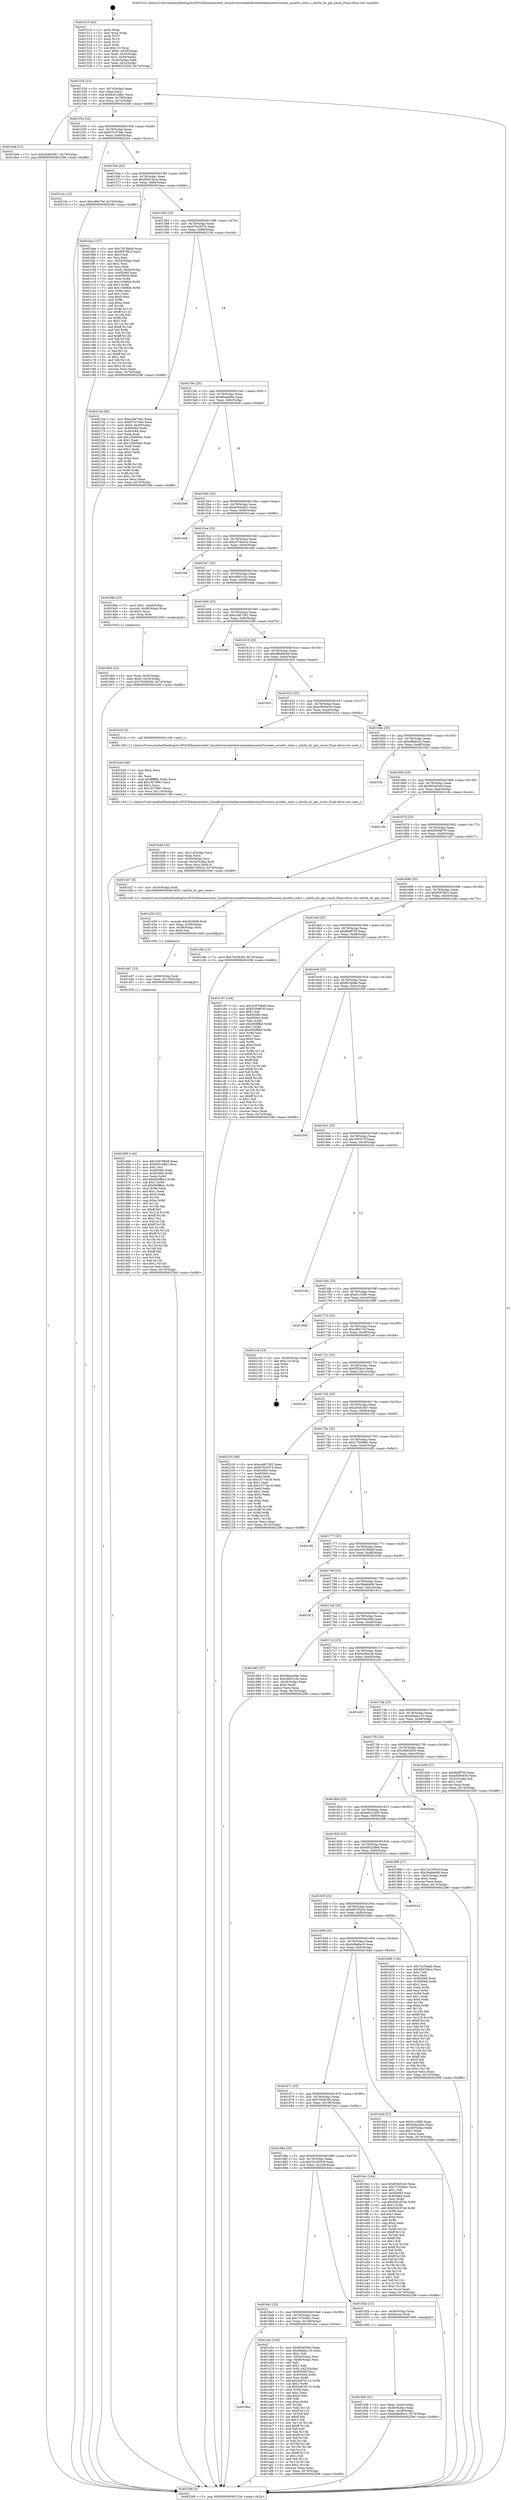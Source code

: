digraph "0x401510" {
  label = "0x401510 (/mnt/c/Users/mathe/Desktop/tcc/POCII/binaries/extr_linuxdriversnetethernetmellanoxmlx5coreen_acceltls_stats.c_mlx5e_tls_get_count_Final-ollvm.out::main(0))"
  labelloc = "t"
  node[shape=record]

  Entry [label="",width=0.3,height=0.3,shape=circle,fillcolor=black,style=filled]
  "0x40153d" [label="{
     0x40153d [23]\l
     | [instrs]\l
     &nbsp;&nbsp;0x40153d \<+3\>: mov -0x74(%rbp),%eax\l
     &nbsp;&nbsp;0x401540 \<+2\>: mov %eax,%ecx\l
     &nbsp;&nbsp;0x401542 \<+6\>: sub $0x8201e8b1,%ecx\l
     &nbsp;&nbsp;0x401548 \<+3\>: mov %eax,-0x78(%rbp)\l
     &nbsp;&nbsp;0x40154b \<+3\>: mov %ecx,-0x7c(%rbp)\l
     &nbsp;&nbsp;0x40154e \<+6\>: je 0000000000401de6 \<main+0x8d6\>\l
  }"]
  "0x401de6" [label="{
     0x401de6 [12]\l
     | [instrs]\l
     &nbsp;&nbsp;0x401de6 \<+7\>: movl $0x204626b7,-0x74(%rbp)\l
     &nbsp;&nbsp;0x401ded \<+5\>: jmp 0000000000402296 \<main+0xd86\>\l
  }"]
  "0x401554" [label="{
     0x401554 [22]\l
     | [instrs]\l
     &nbsp;&nbsp;0x401554 \<+5\>: jmp 0000000000401559 \<main+0x49\>\l
     &nbsp;&nbsp;0x401559 \<+3\>: mov -0x78(%rbp),%eax\l
     &nbsp;&nbsp;0x40155c \<+5\>: sub $0x87e370de,%eax\l
     &nbsp;&nbsp;0x401561 \<+3\>: mov %eax,-0x80(%rbp)\l
     &nbsp;&nbsp;0x401564 \<+6\>: je 00000000004021bc \<main+0xcac\>\l
  }"]
  Exit [label="",width=0.3,height=0.3,shape=circle,fillcolor=black,style=filled,peripheries=2]
  "0x4021bc" [label="{
     0x4021bc [12]\l
     | [instrs]\l
     &nbsp;&nbsp;0x4021bc \<+7\>: movl $0xc99e75d,-0x74(%rbp)\l
     &nbsp;&nbsp;0x4021c3 \<+5\>: jmp 0000000000402296 \<main+0xd86\>\l
  }"]
  "0x40156a" [label="{
     0x40156a [25]\l
     | [instrs]\l
     &nbsp;&nbsp;0x40156a \<+5\>: jmp 000000000040156f \<main+0x5f\>\l
     &nbsp;&nbsp;0x40156f \<+3\>: mov -0x78(%rbp),%eax\l
     &nbsp;&nbsp;0x401572 \<+5\>: sub $0x92633bca,%eax\l
     &nbsp;&nbsp;0x401577 \<+6\>: mov %eax,-0x84(%rbp)\l
     &nbsp;&nbsp;0x40157d \<+6\>: je 0000000000401bee \<main+0x6de\>\l
  }"]
  "0x401d56" [label="{
     0x401d56 [144]\l
     | [instrs]\l
     &nbsp;&nbsp;0x401d56 \<+5\>: mov $0x32979848,%eax\l
     &nbsp;&nbsp;0x401d5b \<+5\>: mov $0x8201e8b1,%esi\l
     &nbsp;&nbsp;0x401d60 \<+2\>: mov $0x1,%cl\l
     &nbsp;&nbsp;0x401d62 \<+7\>: mov 0x405060,%edx\l
     &nbsp;&nbsp;0x401d69 \<+8\>: mov 0x405064,%r8d\l
     &nbsp;&nbsp;0x401d71 \<+3\>: mov %edx,%r9d\l
     &nbsp;&nbsp;0x401d74 \<+7\>: add $0x845ffbcc,%r9d\l
     &nbsp;&nbsp;0x401d7b \<+4\>: sub $0x1,%r9d\l
     &nbsp;&nbsp;0x401d7f \<+7\>: sub $0x845ffbcc,%r9d\l
     &nbsp;&nbsp;0x401d86 \<+4\>: imul %r9d,%edx\l
     &nbsp;&nbsp;0x401d8a \<+3\>: and $0x1,%edx\l
     &nbsp;&nbsp;0x401d8d \<+3\>: cmp $0x0,%edx\l
     &nbsp;&nbsp;0x401d90 \<+4\>: sete %r10b\l
     &nbsp;&nbsp;0x401d94 \<+4\>: cmp $0xa,%r8d\l
     &nbsp;&nbsp;0x401d98 \<+4\>: setl %r11b\l
     &nbsp;&nbsp;0x401d9c \<+3\>: mov %r10b,%bl\l
     &nbsp;&nbsp;0x401d9f \<+3\>: xor $0xff,%bl\l
     &nbsp;&nbsp;0x401da2 \<+3\>: mov %r11b,%r14b\l
     &nbsp;&nbsp;0x401da5 \<+4\>: xor $0xff,%r14b\l
     &nbsp;&nbsp;0x401da9 \<+3\>: xor $0x1,%cl\l
     &nbsp;&nbsp;0x401dac \<+3\>: mov %bl,%r15b\l
     &nbsp;&nbsp;0x401daf \<+4\>: and $0xff,%r15b\l
     &nbsp;&nbsp;0x401db3 \<+3\>: and %cl,%r10b\l
     &nbsp;&nbsp;0x401db6 \<+3\>: mov %r14b,%r12b\l
     &nbsp;&nbsp;0x401db9 \<+4\>: and $0xff,%r12b\l
     &nbsp;&nbsp;0x401dbd \<+3\>: and %cl,%r11b\l
     &nbsp;&nbsp;0x401dc0 \<+3\>: or %r10b,%r15b\l
     &nbsp;&nbsp;0x401dc3 \<+3\>: or %r11b,%r12b\l
     &nbsp;&nbsp;0x401dc6 \<+3\>: xor %r12b,%r15b\l
     &nbsp;&nbsp;0x401dc9 \<+3\>: or %r14b,%bl\l
     &nbsp;&nbsp;0x401dcc \<+3\>: xor $0xff,%bl\l
     &nbsp;&nbsp;0x401dcf \<+3\>: or $0x1,%cl\l
     &nbsp;&nbsp;0x401dd2 \<+2\>: and %cl,%bl\l
     &nbsp;&nbsp;0x401dd4 \<+3\>: or %bl,%r15b\l
     &nbsp;&nbsp;0x401dd7 \<+4\>: test $0x1,%r15b\l
     &nbsp;&nbsp;0x401ddb \<+3\>: cmovne %esi,%eax\l
     &nbsp;&nbsp;0x401dde \<+3\>: mov %eax,-0x74(%rbp)\l
     &nbsp;&nbsp;0x401de1 \<+5\>: jmp 0000000000402296 \<main+0xd86\>\l
  }"]
  "0x401bee" [label="{
     0x401bee [157]\l
     | [instrs]\l
     &nbsp;&nbsp;0x401bee \<+5\>: mov $0x7d15fadd,%eax\l
     &nbsp;&nbsp;0x401bf3 \<+5\>: mov $0xf597f0c2,%ecx\l
     &nbsp;&nbsp;0x401bf8 \<+2\>: mov $0x1,%dl\l
     &nbsp;&nbsp;0x401bfa \<+2\>: xor %esi,%esi\l
     &nbsp;&nbsp;0x401bfc \<+3\>: mov -0x54(%rbp),%edi\l
     &nbsp;&nbsp;0x401bff \<+3\>: sub $0x1,%esi\l
     &nbsp;&nbsp;0x401c02 \<+2\>: sub %esi,%edi\l
     &nbsp;&nbsp;0x401c04 \<+3\>: mov %edi,-0x54(%rbp)\l
     &nbsp;&nbsp;0x401c07 \<+7\>: mov 0x405060,%esi\l
     &nbsp;&nbsp;0x401c0e \<+7\>: mov 0x405064,%edi\l
     &nbsp;&nbsp;0x401c15 \<+3\>: mov %esi,%r8d\l
     &nbsp;&nbsp;0x401c18 \<+7\>: sub $0x1c048d4,%r8d\l
     &nbsp;&nbsp;0x401c1f \<+4\>: sub $0x1,%r8d\l
     &nbsp;&nbsp;0x401c23 \<+7\>: add $0x1c048d4,%r8d\l
     &nbsp;&nbsp;0x401c2a \<+4\>: imul %r8d,%esi\l
     &nbsp;&nbsp;0x401c2e \<+3\>: and $0x1,%esi\l
     &nbsp;&nbsp;0x401c31 \<+3\>: cmp $0x0,%esi\l
     &nbsp;&nbsp;0x401c34 \<+4\>: sete %r9b\l
     &nbsp;&nbsp;0x401c38 \<+3\>: cmp $0xa,%edi\l
     &nbsp;&nbsp;0x401c3b \<+4\>: setl %r10b\l
     &nbsp;&nbsp;0x401c3f \<+3\>: mov %r9b,%r11b\l
     &nbsp;&nbsp;0x401c42 \<+4\>: xor $0xff,%r11b\l
     &nbsp;&nbsp;0x401c46 \<+3\>: mov %r10b,%bl\l
     &nbsp;&nbsp;0x401c49 \<+3\>: xor $0xff,%bl\l
     &nbsp;&nbsp;0x401c4c \<+3\>: xor $0x1,%dl\l
     &nbsp;&nbsp;0x401c4f \<+3\>: mov %r11b,%r14b\l
     &nbsp;&nbsp;0x401c52 \<+4\>: and $0xff,%r14b\l
     &nbsp;&nbsp;0x401c56 \<+3\>: and %dl,%r9b\l
     &nbsp;&nbsp;0x401c59 \<+3\>: mov %bl,%r15b\l
     &nbsp;&nbsp;0x401c5c \<+4\>: and $0xff,%r15b\l
     &nbsp;&nbsp;0x401c60 \<+3\>: and %dl,%r10b\l
     &nbsp;&nbsp;0x401c63 \<+3\>: or %r9b,%r14b\l
     &nbsp;&nbsp;0x401c66 \<+3\>: or %r10b,%r15b\l
     &nbsp;&nbsp;0x401c69 \<+3\>: xor %r15b,%r14b\l
     &nbsp;&nbsp;0x401c6c \<+3\>: or %bl,%r11b\l
     &nbsp;&nbsp;0x401c6f \<+4\>: xor $0xff,%r11b\l
     &nbsp;&nbsp;0x401c73 \<+3\>: or $0x1,%dl\l
     &nbsp;&nbsp;0x401c76 \<+3\>: and %dl,%r11b\l
     &nbsp;&nbsp;0x401c79 \<+3\>: or %r11b,%r14b\l
     &nbsp;&nbsp;0x401c7c \<+4\>: test $0x1,%r14b\l
     &nbsp;&nbsp;0x401c80 \<+3\>: cmovne %ecx,%eax\l
     &nbsp;&nbsp;0x401c83 \<+3\>: mov %eax,-0x74(%rbp)\l
     &nbsp;&nbsp;0x401c86 \<+5\>: jmp 0000000000402296 \<main+0xd86\>\l
  }"]
  "0x401583" [label="{
     0x401583 [25]\l
     | [instrs]\l
     &nbsp;&nbsp;0x401583 \<+5\>: jmp 0000000000401588 \<main+0x78\>\l
     &nbsp;&nbsp;0x401588 \<+3\>: mov -0x78(%rbp),%eax\l
     &nbsp;&nbsp;0x40158b \<+5\>: sub $0x976c5074,%eax\l
     &nbsp;&nbsp;0x401590 \<+6\>: mov %eax,-0x88(%rbp)\l
     &nbsp;&nbsp;0x401596 \<+6\>: je 000000000040215d \<main+0xc4d\>\l
  }"]
  "0x401d47" [label="{
     0x401d47 [15]\l
     | [instrs]\l
     &nbsp;&nbsp;0x401d47 \<+4\>: mov -0x50(%rbp),%rdi\l
     &nbsp;&nbsp;0x401d4b \<+6\>: mov %eax,-0x118(%rbp)\l
     &nbsp;&nbsp;0x401d51 \<+5\>: call 0000000000401030 \<free@plt\>\l
     | [calls]\l
     &nbsp;&nbsp;0x401030 \{1\} (unknown)\l
  }"]
  "0x40215d" [label="{
     0x40215d [95]\l
     | [instrs]\l
     &nbsp;&nbsp;0x40215d \<+5\>: mov $0xccd67362,%eax\l
     &nbsp;&nbsp;0x402162 \<+5\>: mov $0x87e370de,%ecx\l
     &nbsp;&nbsp;0x402167 \<+7\>: movl $0x0,-0x30(%rbp)\l
     &nbsp;&nbsp;0x40216e \<+7\>: mov 0x405060,%edx\l
     &nbsp;&nbsp;0x402175 \<+7\>: mov 0x405064,%esi\l
     &nbsp;&nbsp;0x40217c \<+2\>: mov %edx,%edi\l
     &nbsp;&nbsp;0x40217e \<+6\>: add $0x12b6004c,%edi\l
     &nbsp;&nbsp;0x402184 \<+3\>: sub $0x1,%edi\l
     &nbsp;&nbsp;0x402187 \<+6\>: sub $0x12b6004c,%edi\l
     &nbsp;&nbsp;0x40218d \<+3\>: imul %edi,%edx\l
     &nbsp;&nbsp;0x402190 \<+3\>: and $0x1,%edx\l
     &nbsp;&nbsp;0x402193 \<+3\>: cmp $0x0,%edx\l
     &nbsp;&nbsp;0x402196 \<+4\>: sete %r8b\l
     &nbsp;&nbsp;0x40219a \<+3\>: cmp $0xa,%esi\l
     &nbsp;&nbsp;0x40219d \<+4\>: setl %r9b\l
     &nbsp;&nbsp;0x4021a1 \<+3\>: mov %r8b,%r10b\l
     &nbsp;&nbsp;0x4021a4 \<+3\>: and %r9b,%r10b\l
     &nbsp;&nbsp;0x4021a7 \<+3\>: xor %r9b,%r8b\l
     &nbsp;&nbsp;0x4021aa \<+3\>: or %r8b,%r10b\l
     &nbsp;&nbsp;0x4021ad \<+4\>: test $0x1,%r10b\l
     &nbsp;&nbsp;0x4021b1 \<+3\>: cmovne %ecx,%eax\l
     &nbsp;&nbsp;0x4021b4 \<+3\>: mov %eax,-0x74(%rbp)\l
     &nbsp;&nbsp;0x4021b7 \<+5\>: jmp 0000000000402296 \<main+0xd86\>\l
  }"]
  "0x40159c" [label="{
     0x40159c [25]\l
     | [instrs]\l
     &nbsp;&nbsp;0x40159c \<+5\>: jmp 00000000004015a1 \<main+0x91\>\l
     &nbsp;&nbsp;0x4015a1 \<+3\>: mov -0x78(%rbp),%eax\l
     &nbsp;&nbsp;0x4015a4 \<+5\>: sub $0x9beee08e,%eax\l
     &nbsp;&nbsp;0x4015a9 \<+6\>: mov %eax,-0x8c(%rbp)\l
     &nbsp;&nbsp;0x4015af \<+6\>: je 00000000004020e8 \<main+0xbd8\>\l
  }"]
  "0x401d30" [label="{
     0x401d30 [23]\l
     | [instrs]\l
     &nbsp;&nbsp;0x401d30 \<+10\>: movabs $0x4030d6,%rdi\l
     &nbsp;&nbsp;0x401d3a \<+3\>: mov %eax,-0x58(%rbp)\l
     &nbsp;&nbsp;0x401d3d \<+3\>: mov -0x58(%rbp),%esi\l
     &nbsp;&nbsp;0x401d40 \<+2\>: mov $0x0,%al\l
     &nbsp;&nbsp;0x401d42 \<+5\>: call 0000000000401040 \<printf@plt\>\l
     | [calls]\l
     &nbsp;&nbsp;0x401040 \{1\} (unknown)\l
  }"]
  "0x4020e8" [label="{
     0x4020e8\l
  }", style=dashed]
  "0x4015b5" [label="{
     0x4015b5 [25]\l
     | [instrs]\l
     &nbsp;&nbsp;0x4015b5 \<+5\>: jmp 00000000004015ba \<main+0xaa\>\l
     &nbsp;&nbsp;0x4015ba \<+3\>: mov -0x78(%rbp),%eax\l
     &nbsp;&nbsp;0x4015bd \<+5\>: sub $0x9c93a901,%eax\l
     &nbsp;&nbsp;0x4015c2 \<+6\>: mov %eax,-0x90(%rbp)\l
     &nbsp;&nbsp;0x4015c8 \<+6\>: je 0000000000401ea6 \<main+0x996\>\l
  }"]
  "0x401b48" [label="{
     0x401b48 [32]\l
     | [instrs]\l
     &nbsp;&nbsp;0x401b48 \<+6\>: mov -0x114(%rbp),%ecx\l
     &nbsp;&nbsp;0x401b4e \<+3\>: imul %eax,%ecx\l
     &nbsp;&nbsp;0x401b51 \<+4\>: mov -0x50(%rbp),%rsi\l
     &nbsp;&nbsp;0x401b55 \<+4\>: movslq -0x54(%rbp),%rdi\l
     &nbsp;&nbsp;0x401b59 \<+3\>: mov %ecx,(%rsi,%rdi,4)\l
     &nbsp;&nbsp;0x401b5c \<+7\>: movl $0x6b75561b,-0x74(%rbp)\l
     &nbsp;&nbsp;0x401b63 \<+5\>: jmp 0000000000402296 \<main+0xd86\>\l
  }"]
  "0x401ea6" [label="{
     0x401ea6\l
  }", style=dashed]
  "0x4015ce" [label="{
     0x4015ce [25]\l
     | [instrs]\l
     &nbsp;&nbsp;0x4015ce \<+5\>: jmp 00000000004015d3 \<main+0xc3\>\l
     &nbsp;&nbsp;0x4015d3 \<+3\>: mov -0x78(%rbp),%eax\l
     &nbsp;&nbsp;0x4015d6 \<+5\>: sub $0xc57e0e1b,%eax\l
     &nbsp;&nbsp;0x4015db \<+6\>: mov %eax,-0x94(%rbp)\l
     &nbsp;&nbsp;0x4015e1 \<+6\>: je 0000000000401fa6 \<main+0xa96\>\l
  }"]
  "0x401b20" [label="{
     0x401b20 [40]\l
     | [instrs]\l
     &nbsp;&nbsp;0x401b20 \<+5\>: mov $0x2,%ecx\l
     &nbsp;&nbsp;0x401b25 \<+1\>: cltd\l
     &nbsp;&nbsp;0x401b26 \<+2\>: idiv %ecx\l
     &nbsp;&nbsp;0x401b28 \<+6\>: imul $0xfffffffe,%edx,%ecx\l
     &nbsp;&nbsp;0x401b2e \<+6\>: add $0x1f276f91,%ecx\l
     &nbsp;&nbsp;0x401b34 \<+3\>: add $0x1,%ecx\l
     &nbsp;&nbsp;0x401b37 \<+6\>: sub $0x1f276f91,%ecx\l
     &nbsp;&nbsp;0x401b3d \<+6\>: mov %ecx,-0x114(%rbp)\l
     &nbsp;&nbsp;0x401b43 \<+5\>: call 0000000000401160 \<next_i\>\l
     | [calls]\l
     &nbsp;&nbsp;0x401160 \{1\} (/mnt/c/Users/mathe/Desktop/tcc/POCII/binaries/extr_linuxdriversnetethernetmellanoxmlx5coreen_acceltls_stats.c_mlx5e_tls_get_count_Final-ollvm.out::next_i)\l
  }"]
  "0x401fa6" [label="{
     0x401fa6\l
  }", style=dashed]
  "0x4015e7" [label="{
     0x4015e7 [25]\l
     | [instrs]\l
     &nbsp;&nbsp;0x4015e7 \<+5\>: jmp 00000000004015ec \<main+0xdc\>\l
     &nbsp;&nbsp;0x4015ec \<+3\>: mov -0x78(%rbp),%eax\l
     &nbsp;&nbsp;0x4015ef \<+5\>: sub $0xc6801c5a,%eax\l
     &nbsp;&nbsp;0x4015f4 \<+6\>: mov %eax,-0x98(%rbp)\l
     &nbsp;&nbsp;0x4015fa \<+6\>: je 000000000040199e \<main+0x48e\>\l
  }"]
  "0x4018bc" [label="{
     0x4018bc\l
  }", style=dashed]
  "0x40199e" [label="{
     0x40199e [23]\l
     | [instrs]\l
     &nbsp;&nbsp;0x40199e \<+7\>: movl $0x1,-0x48(%rbp)\l
     &nbsp;&nbsp;0x4019a5 \<+4\>: movslq -0x48(%rbp),%rax\l
     &nbsp;&nbsp;0x4019a9 \<+4\>: shl $0x2,%rax\l
     &nbsp;&nbsp;0x4019ad \<+3\>: mov %rax,%rdi\l
     &nbsp;&nbsp;0x4019b0 \<+5\>: call 0000000000401050 \<malloc@plt\>\l
     | [calls]\l
     &nbsp;&nbsp;0x401050 \{1\} (unknown)\l
  }"]
  "0x401600" [label="{
     0x401600 [25]\l
     | [instrs]\l
     &nbsp;&nbsp;0x401600 \<+5\>: jmp 0000000000401605 \<main+0xf5\>\l
     &nbsp;&nbsp;0x401605 \<+3\>: mov -0x78(%rbp),%eax\l
     &nbsp;&nbsp;0x401608 \<+5\>: sub $0xccd67362,%eax\l
     &nbsp;&nbsp;0x40160d \<+6\>: mov %eax,-0x9c(%rbp)\l
     &nbsp;&nbsp;0x401613 \<+6\>: je 0000000000402288 \<main+0xd78\>\l
  }"]
  "0x401a5c" [label="{
     0x401a5c [164]\l
     | [instrs]\l
     &nbsp;&nbsp;0x401a5c \<+5\>: mov $0xf03e03e0,%eax\l
     &nbsp;&nbsp;0x401a61 \<+5\>: mov $0x5bbea133,%ecx\l
     &nbsp;&nbsp;0x401a66 \<+2\>: mov $0x1,%dl\l
     &nbsp;&nbsp;0x401a68 \<+3\>: mov -0x54(%rbp),%esi\l
     &nbsp;&nbsp;0x401a6b \<+3\>: cmp -0x48(%rbp),%esi\l
     &nbsp;&nbsp;0x401a6e \<+4\>: setl %dil\l
     &nbsp;&nbsp;0x401a72 \<+4\>: and $0x1,%dil\l
     &nbsp;&nbsp;0x401a76 \<+4\>: mov %dil,-0x22(%rbp)\l
     &nbsp;&nbsp;0x401a7a \<+7\>: mov 0x405060,%esi\l
     &nbsp;&nbsp;0x401a81 \<+8\>: mov 0x405064,%r8d\l
     &nbsp;&nbsp;0x401a89 \<+3\>: mov %esi,%r9d\l
     &nbsp;&nbsp;0x401a8c \<+7\>: add $0x3a878110,%r9d\l
     &nbsp;&nbsp;0x401a93 \<+4\>: sub $0x1,%r9d\l
     &nbsp;&nbsp;0x401a97 \<+7\>: sub $0x3a878110,%r9d\l
     &nbsp;&nbsp;0x401a9e \<+4\>: imul %r9d,%esi\l
     &nbsp;&nbsp;0x401aa2 \<+3\>: and $0x1,%esi\l
     &nbsp;&nbsp;0x401aa5 \<+3\>: cmp $0x0,%esi\l
     &nbsp;&nbsp;0x401aa8 \<+4\>: sete %dil\l
     &nbsp;&nbsp;0x401aac \<+4\>: cmp $0xa,%r8d\l
     &nbsp;&nbsp;0x401ab0 \<+4\>: setl %r10b\l
     &nbsp;&nbsp;0x401ab4 \<+3\>: mov %dil,%r11b\l
     &nbsp;&nbsp;0x401ab7 \<+4\>: xor $0xff,%r11b\l
     &nbsp;&nbsp;0x401abb \<+3\>: mov %r10b,%bl\l
     &nbsp;&nbsp;0x401abe \<+3\>: xor $0xff,%bl\l
     &nbsp;&nbsp;0x401ac1 \<+3\>: xor $0x1,%dl\l
     &nbsp;&nbsp;0x401ac4 \<+3\>: mov %r11b,%r14b\l
     &nbsp;&nbsp;0x401ac7 \<+4\>: and $0xff,%r14b\l
     &nbsp;&nbsp;0x401acb \<+3\>: and %dl,%dil\l
     &nbsp;&nbsp;0x401ace \<+3\>: mov %bl,%r15b\l
     &nbsp;&nbsp;0x401ad1 \<+4\>: and $0xff,%r15b\l
     &nbsp;&nbsp;0x401ad5 \<+3\>: and %dl,%r10b\l
     &nbsp;&nbsp;0x401ad8 \<+3\>: or %dil,%r14b\l
     &nbsp;&nbsp;0x401adb \<+3\>: or %r10b,%r15b\l
     &nbsp;&nbsp;0x401ade \<+3\>: xor %r15b,%r14b\l
     &nbsp;&nbsp;0x401ae1 \<+3\>: or %bl,%r11b\l
     &nbsp;&nbsp;0x401ae4 \<+4\>: xor $0xff,%r11b\l
     &nbsp;&nbsp;0x401ae8 \<+3\>: or $0x1,%dl\l
     &nbsp;&nbsp;0x401aeb \<+3\>: and %dl,%r11b\l
     &nbsp;&nbsp;0x401aee \<+3\>: or %r11b,%r14b\l
     &nbsp;&nbsp;0x401af1 \<+4\>: test $0x1,%r14b\l
     &nbsp;&nbsp;0x401af5 \<+3\>: cmovne %ecx,%eax\l
     &nbsp;&nbsp;0x401af8 \<+3\>: mov %eax,-0x74(%rbp)\l
     &nbsp;&nbsp;0x401afb \<+5\>: jmp 0000000000402296 \<main+0xd86\>\l
  }"]
  "0x402288" [label="{
     0x402288\l
  }", style=dashed]
  "0x401619" [label="{
     0x401619 [25]\l
     | [instrs]\l
     &nbsp;&nbsp;0x401619 \<+5\>: jmp 000000000040161e \<main+0x10e\>\l
     &nbsp;&nbsp;0x40161e \<+3\>: mov -0x78(%rbp),%eax\l
     &nbsp;&nbsp;0x401621 \<+5\>: sub $0xd8b68c8d,%eax\l
     &nbsp;&nbsp;0x401626 \<+6\>: mov %eax,-0xa0(%rbp)\l
     &nbsp;&nbsp;0x40162c \<+6\>: je 0000000000401fc5 \<main+0xab5\>\l
  }"]
  "0x4019b5" [label="{
     0x4019b5 [23]\l
     | [instrs]\l
     &nbsp;&nbsp;0x4019b5 \<+4\>: mov %rax,-0x50(%rbp)\l
     &nbsp;&nbsp;0x4019b9 \<+7\>: movl $0x0,-0x54(%rbp)\l
     &nbsp;&nbsp;0x4019c0 \<+7\>: movl $0x792083f4,-0x74(%rbp)\l
     &nbsp;&nbsp;0x4019c7 \<+5\>: jmp 0000000000402296 \<main+0xd86\>\l
  }"]
  "0x401fc5" [label="{
     0x401fc5\l
  }", style=dashed]
  "0x401632" [label="{
     0x401632 [25]\l
     | [instrs]\l
     &nbsp;&nbsp;0x401632 \<+5\>: jmp 0000000000401637 \<main+0x127\>\l
     &nbsp;&nbsp;0x401637 \<+3\>: mov -0x78(%rbp),%eax\l
     &nbsp;&nbsp;0x40163a \<+5\>: sub $0xe5900e59,%eax\l
     &nbsp;&nbsp;0x40163f \<+6\>: mov %eax,-0xa4(%rbp)\l
     &nbsp;&nbsp;0x401645 \<+6\>: je 0000000000401b1b \<main+0x60b\>\l
  }"]
  "0x401938" [label="{
     0x401938 [21]\l
     | [instrs]\l
     &nbsp;&nbsp;0x401938 \<+3\>: mov %eax,-0x44(%rbp)\l
     &nbsp;&nbsp;0x40193b \<+3\>: mov -0x44(%rbp),%eax\l
     &nbsp;&nbsp;0x40193e \<+3\>: mov %eax,-0x28(%rbp)\l
     &nbsp;&nbsp;0x401941 \<+7\>: movl $0x6d8e6ec0,-0x74(%rbp)\l
     &nbsp;&nbsp;0x401948 \<+5\>: jmp 0000000000402296 \<main+0xd86\>\l
  }"]
  "0x401b1b" [label="{
     0x401b1b [5]\l
     | [instrs]\l
     &nbsp;&nbsp;0x401b1b \<+5\>: call 0000000000401160 \<next_i\>\l
     | [calls]\l
     &nbsp;&nbsp;0x401160 \{1\} (/mnt/c/Users/mathe/Desktop/tcc/POCII/binaries/extr_linuxdriversnetethernetmellanoxmlx5coreen_acceltls_stats.c_mlx5e_tls_get_count_Final-ollvm.out::next_i)\l
  }"]
  "0x40164b" [label="{
     0x40164b [25]\l
     | [instrs]\l
     &nbsp;&nbsp;0x40164b \<+5\>: jmp 0000000000401650 \<main+0x140\>\l
     &nbsp;&nbsp;0x401650 \<+3\>: mov -0x78(%rbp),%eax\l
     &nbsp;&nbsp;0x401653 \<+5\>: sub $0xef9e642c,%eax\l
     &nbsp;&nbsp;0x401658 \<+6\>: mov %eax,-0xa8(%rbp)\l
     &nbsp;&nbsp;0x40165e \<+6\>: je 0000000000401f3e \<main+0xa2e\>\l
  }"]
  "0x4018a3" [label="{
     0x4018a3 [25]\l
     | [instrs]\l
     &nbsp;&nbsp;0x4018a3 \<+5\>: jmp 00000000004018a8 \<main+0x398\>\l
     &nbsp;&nbsp;0x4018a8 \<+3\>: mov -0x78(%rbp),%eax\l
     &nbsp;&nbsp;0x4018ab \<+5\>: sub $0x7c763bb1,%eax\l
     &nbsp;&nbsp;0x4018b0 \<+6\>: mov %eax,-0x108(%rbp)\l
     &nbsp;&nbsp;0x4018b6 \<+6\>: je 0000000000401a5c \<main+0x54c\>\l
  }"]
  "0x401f3e" [label="{
     0x401f3e\l
  }", style=dashed]
  "0x401664" [label="{
     0x401664 [25]\l
     | [instrs]\l
     &nbsp;&nbsp;0x401664 \<+5\>: jmp 0000000000401669 \<main+0x159\>\l
     &nbsp;&nbsp;0x401669 \<+3\>: mov -0x78(%rbp),%eax\l
     &nbsp;&nbsp;0x40166c \<+5\>: sub $0xf03e03e0,%eax\l
     &nbsp;&nbsp;0x401671 \<+6\>: mov %eax,-0xac(%rbp)\l
     &nbsp;&nbsp;0x401677 \<+6\>: je 00000000004021db \<main+0xccb\>\l
  }"]
  "0x40192b" [label="{
     0x40192b [13]\l
     | [instrs]\l
     &nbsp;&nbsp;0x40192b \<+4\>: mov -0x40(%rbp),%rax\l
     &nbsp;&nbsp;0x40192f \<+4\>: mov 0x8(%rax),%rdi\l
     &nbsp;&nbsp;0x401933 \<+5\>: call 0000000000401060 \<atoi@plt\>\l
     | [calls]\l
     &nbsp;&nbsp;0x401060 \{1\} (unknown)\l
  }"]
  "0x4021db" [label="{
     0x4021db\l
  }", style=dashed]
  "0x40167d" [label="{
     0x40167d [25]\l
     | [instrs]\l
     &nbsp;&nbsp;0x40167d \<+5\>: jmp 0000000000401682 \<main+0x172\>\l
     &nbsp;&nbsp;0x401682 \<+3\>: mov -0x78(%rbp),%eax\l
     &nbsp;&nbsp;0x401685 \<+5\>: sub $0xf2009876,%eax\l
     &nbsp;&nbsp;0x40168a \<+6\>: mov %eax,-0xb0(%rbp)\l
     &nbsp;&nbsp;0x401690 \<+6\>: je 0000000000401d27 \<main+0x817\>\l
  }"]
  "0x40188a" [label="{
     0x40188a [25]\l
     | [instrs]\l
     &nbsp;&nbsp;0x40188a \<+5\>: jmp 000000000040188f \<main+0x37f\>\l
     &nbsp;&nbsp;0x40188f \<+3\>: mov -0x78(%rbp),%eax\l
     &nbsp;&nbsp;0x401892 \<+5\>: sub $0x7a2305c9,%eax\l
     &nbsp;&nbsp;0x401897 \<+6\>: mov %eax,-0x104(%rbp)\l
     &nbsp;&nbsp;0x40189d \<+6\>: je 000000000040192b \<main+0x41b\>\l
  }"]
  "0x401d27" [label="{
     0x401d27 [9]\l
     | [instrs]\l
     &nbsp;&nbsp;0x401d27 \<+4\>: mov -0x50(%rbp),%rdi\l
     &nbsp;&nbsp;0x401d2b \<+5\>: call 0000000000401440 \<mlx5e_tls_get_count\>\l
     | [calls]\l
     &nbsp;&nbsp;0x401440 \{1\} (/mnt/c/Users/mathe/Desktop/tcc/POCII/binaries/extr_linuxdriversnetethernetmellanoxmlx5coreen_acceltls_stats.c_mlx5e_tls_get_count_Final-ollvm.out::mlx5e_tls_get_count)\l
  }"]
  "0x401696" [label="{
     0x401696 [25]\l
     | [instrs]\l
     &nbsp;&nbsp;0x401696 \<+5\>: jmp 000000000040169b \<main+0x18b\>\l
     &nbsp;&nbsp;0x40169b \<+3\>: mov -0x78(%rbp),%eax\l
     &nbsp;&nbsp;0x40169e \<+5\>: sub $0xf597f0c2,%eax\l
     &nbsp;&nbsp;0x4016a3 \<+6\>: mov %eax,-0xb4(%rbp)\l
     &nbsp;&nbsp;0x4016a9 \<+6\>: je 0000000000401c8b \<main+0x77b\>\l
  }"]
  "0x4019cc" [label="{
     0x4019cc [144]\l
     | [instrs]\l
     &nbsp;&nbsp;0x4019cc \<+5\>: mov $0xf03e03e0,%eax\l
     &nbsp;&nbsp;0x4019d1 \<+5\>: mov $0x7c763bb1,%ecx\l
     &nbsp;&nbsp;0x4019d6 \<+2\>: mov $0x1,%dl\l
     &nbsp;&nbsp;0x4019d8 \<+7\>: mov 0x405060,%esi\l
     &nbsp;&nbsp;0x4019df \<+7\>: mov 0x405064,%edi\l
     &nbsp;&nbsp;0x4019e6 \<+3\>: mov %esi,%r8d\l
     &nbsp;&nbsp;0x4019e9 \<+7\>: sub $0x820c97de,%r8d\l
     &nbsp;&nbsp;0x4019f0 \<+4\>: sub $0x1,%r8d\l
     &nbsp;&nbsp;0x4019f4 \<+7\>: add $0x820c97de,%r8d\l
     &nbsp;&nbsp;0x4019fb \<+4\>: imul %r8d,%esi\l
     &nbsp;&nbsp;0x4019ff \<+3\>: and $0x1,%esi\l
     &nbsp;&nbsp;0x401a02 \<+3\>: cmp $0x0,%esi\l
     &nbsp;&nbsp;0x401a05 \<+4\>: sete %r9b\l
     &nbsp;&nbsp;0x401a09 \<+3\>: cmp $0xa,%edi\l
     &nbsp;&nbsp;0x401a0c \<+4\>: setl %r10b\l
     &nbsp;&nbsp;0x401a10 \<+3\>: mov %r9b,%r11b\l
     &nbsp;&nbsp;0x401a13 \<+4\>: xor $0xff,%r11b\l
     &nbsp;&nbsp;0x401a17 \<+3\>: mov %r10b,%bl\l
     &nbsp;&nbsp;0x401a1a \<+3\>: xor $0xff,%bl\l
     &nbsp;&nbsp;0x401a1d \<+3\>: xor $0x1,%dl\l
     &nbsp;&nbsp;0x401a20 \<+3\>: mov %r11b,%r14b\l
     &nbsp;&nbsp;0x401a23 \<+4\>: and $0xff,%r14b\l
     &nbsp;&nbsp;0x401a27 \<+3\>: and %dl,%r9b\l
     &nbsp;&nbsp;0x401a2a \<+3\>: mov %bl,%r15b\l
     &nbsp;&nbsp;0x401a2d \<+4\>: and $0xff,%r15b\l
     &nbsp;&nbsp;0x401a31 \<+3\>: and %dl,%r10b\l
     &nbsp;&nbsp;0x401a34 \<+3\>: or %r9b,%r14b\l
     &nbsp;&nbsp;0x401a37 \<+3\>: or %r10b,%r15b\l
     &nbsp;&nbsp;0x401a3a \<+3\>: xor %r15b,%r14b\l
     &nbsp;&nbsp;0x401a3d \<+3\>: or %bl,%r11b\l
     &nbsp;&nbsp;0x401a40 \<+4\>: xor $0xff,%r11b\l
     &nbsp;&nbsp;0x401a44 \<+3\>: or $0x1,%dl\l
     &nbsp;&nbsp;0x401a47 \<+3\>: and %dl,%r11b\l
     &nbsp;&nbsp;0x401a4a \<+3\>: or %r11b,%r14b\l
     &nbsp;&nbsp;0x401a4d \<+4\>: test $0x1,%r14b\l
     &nbsp;&nbsp;0x401a51 \<+3\>: cmovne %ecx,%eax\l
     &nbsp;&nbsp;0x401a54 \<+3\>: mov %eax,-0x74(%rbp)\l
     &nbsp;&nbsp;0x401a57 \<+5\>: jmp 0000000000402296 \<main+0xd86\>\l
  }"]
  "0x401c8b" [label="{
     0x401c8b [12]\l
     | [instrs]\l
     &nbsp;&nbsp;0x401c8b \<+7\>: movl $0x792083f4,-0x74(%rbp)\l
     &nbsp;&nbsp;0x401c92 \<+5\>: jmp 0000000000402296 \<main+0xd86\>\l
  }"]
  "0x4016af" [label="{
     0x4016af [25]\l
     | [instrs]\l
     &nbsp;&nbsp;0x4016af \<+5\>: jmp 00000000004016b4 \<main+0x1a4\>\l
     &nbsp;&nbsp;0x4016b4 \<+3\>: mov -0x78(%rbp),%eax\l
     &nbsp;&nbsp;0x4016b7 \<+5\>: sub $0xf8eff759,%eax\l
     &nbsp;&nbsp;0x4016bc \<+6\>: mov %eax,-0xb8(%rbp)\l
     &nbsp;&nbsp;0x4016c2 \<+6\>: je 0000000000401c97 \<main+0x787\>\l
  }"]
  "0x401871" [label="{
     0x401871 [25]\l
     | [instrs]\l
     &nbsp;&nbsp;0x401871 \<+5\>: jmp 0000000000401876 \<main+0x366\>\l
     &nbsp;&nbsp;0x401876 \<+3\>: mov -0x78(%rbp),%eax\l
     &nbsp;&nbsp;0x401879 \<+5\>: sub $0x792083f4,%eax\l
     &nbsp;&nbsp;0x40187e \<+6\>: mov %eax,-0x100(%rbp)\l
     &nbsp;&nbsp;0x401884 \<+6\>: je 00000000004019cc \<main+0x4bc\>\l
  }"]
  "0x401c97" [label="{
     0x401c97 [144]\l
     | [instrs]\l
     &nbsp;&nbsp;0x401c97 \<+5\>: mov $0x32979848,%eax\l
     &nbsp;&nbsp;0x401c9c \<+5\>: mov $0xf2009876,%ecx\l
     &nbsp;&nbsp;0x401ca1 \<+2\>: mov $0x1,%dl\l
     &nbsp;&nbsp;0x401ca3 \<+7\>: mov 0x405060,%esi\l
     &nbsp;&nbsp;0x401caa \<+7\>: mov 0x405064,%edi\l
     &nbsp;&nbsp;0x401cb1 \<+3\>: mov %esi,%r8d\l
     &nbsp;&nbsp;0x401cb4 \<+7\>: add $0xc939ffa0,%r8d\l
     &nbsp;&nbsp;0x401cbb \<+4\>: sub $0x1,%r8d\l
     &nbsp;&nbsp;0x401cbf \<+7\>: sub $0xc939ffa0,%r8d\l
     &nbsp;&nbsp;0x401cc6 \<+4\>: imul %r8d,%esi\l
     &nbsp;&nbsp;0x401cca \<+3\>: and $0x1,%esi\l
     &nbsp;&nbsp;0x401ccd \<+3\>: cmp $0x0,%esi\l
     &nbsp;&nbsp;0x401cd0 \<+4\>: sete %r9b\l
     &nbsp;&nbsp;0x401cd4 \<+3\>: cmp $0xa,%edi\l
     &nbsp;&nbsp;0x401cd7 \<+4\>: setl %r10b\l
     &nbsp;&nbsp;0x401cdb \<+3\>: mov %r9b,%r11b\l
     &nbsp;&nbsp;0x401cde \<+4\>: xor $0xff,%r11b\l
     &nbsp;&nbsp;0x401ce2 \<+3\>: mov %r10b,%bl\l
     &nbsp;&nbsp;0x401ce5 \<+3\>: xor $0xff,%bl\l
     &nbsp;&nbsp;0x401ce8 \<+3\>: xor $0x1,%dl\l
     &nbsp;&nbsp;0x401ceb \<+3\>: mov %r11b,%r14b\l
     &nbsp;&nbsp;0x401cee \<+4\>: and $0xff,%r14b\l
     &nbsp;&nbsp;0x401cf2 \<+3\>: and %dl,%r9b\l
     &nbsp;&nbsp;0x401cf5 \<+3\>: mov %bl,%r15b\l
     &nbsp;&nbsp;0x401cf8 \<+4\>: and $0xff,%r15b\l
     &nbsp;&nbsp;0x401cfc \<+3\>: and %dl,%r10b\l
     &nbsp;&nbsp;0x401cff \<+3\>: or %r9b,%r14b\l
     &nbsp;&nbsp;0x401d02 \<+3\>: or %r10b,%r15b\l
     &nbsp;&nbsp;0x401d05 \<+3\>: xor %r15b,%r14b\l
     &nbsp;&nbsp;0x401d08 \<+3\>: or %bl,%r11b\l
     &nbsp;&nbsp;0x401d0b \<+4\>: xor $0xff,%r11b\l
     &nbsp;&nbsp;0x401d0f \<+3\>: or $0x1,%dl\l
     &nbsp;&nbsp;0x401d12 \<+3\>: and %dl,%r11b\l
     &nbsp;&nbsp;0x401d15 \<+3\>: or %r11b,%r14b\l
     &nbsp;&nbsp;0x401d18 \<+4\>: test $0x1,%r14b\l
     &nbsp;&nbsp;0x401d1c \<+3\>: cmovne %ecx,%eax\l
     &nbsp;&nbsp;0x401d1f \<+3\>: mov %eax,-0x74(%rbp)\l
     &nbsp;&nbsp;0x401d22 \<+5\>: jmp 0000000000402296 \<main+0xd86\>\l
  }"]
  "0x4016c8" [label="{
     0x4016c8 [25]\l
     | [instrs]\l
     &nbsp;&nbsp;0x4016c8 \<+5\>: jmp 00000000004016cd \<main+0x1bd\>\l
     &nbsp;&nbsp;0x4016cd \<+3\>: mov -0x78(%rbp),%eax\l
     &nbsp;&nbsp;0x4016d0 \<+5\>: sub $0xff32b9de,%eax\l
     &nbsp;&nbsp;0x4016d5 \<+6\>: mov %eax,-0xbc(%rbp)\l
     &nbsp;&nbsp;0x4016db \<+6\>: je 0000000000401f59 \<main+0xa49\>\l
  }"]
  "0x40194d" [label="{
     0x40194d [27]\l
     | [instrs]\l
     &nbsp;&nbsp;0x40194d \<+5\>: mov $0x61c30f0,%eax\l
     &nbsp;&nbsp;0x401952 \<+5\>: mov $0x50be2fd4,%ecx\l
     &nbsp;&nbsp;0x401957 \<+3\>: mov -0x28(%rbp),%edx\l
     &nbsp;&nbsp;0x40195a \<+3\>: cmp $0x1,%edx\l
     &nbsp;&nbsp;0x40195d \<+3\>: cmovl %ecx,%eax\l
     &nbsp;&nbsp;0x401960 \<+3\>: mov %eax,-0x74(%rbp)\l
     &nbsp;&nbsp;0x401963 \<+5\>: jmp 0000000000402296 \<main+0xd86\>\l
  }"]
  "0x401f59" [label="{
     0x401f59\l
  }", style=dashed]
  "0x4016e1" [label="{
     0x4016e1 [25]\l
     | [instrs]\l
     &nbsp;&nbsp;0x4016e1 \<+5\>: jmp 00000000004016e6 \<main+0x1d6\>\l
     &nbsp;&nbsp;0x4016e6 \<+3\>: mov -0x78(%rbp),%eax\l
     &nbsp;&nbsp;0x4016e9 \<+5\>: sub $0x328327f,%eax\l
     &nbsp;&nbsp;0x4016ee \<+6\>: mov %eax,-0xc0(%rbp)\l
     &nbsp;&nbsp;0x4016f4 \<+6\>: je 000000000040224d \<main+0xd3d\>\l
  }"]
  "0x401858" [label="{
     0x401858 [25]\l
     | [instrs]\l
     &nbsp;&nbsp;0x401858 \<+5\>: jmp 000000000040185d \<main+0x34d\>\l
     &nbsp;&nbsp;0x40185d \<+3\>: mov -0x78(%rbp),%eax\l
     &nbsp;&nbsp;0x401860 \<+5\>: sub $0x6d8e6ec0,%eax\l
     &nbsp;&nbsp;0x401865 \<+6\>: mov %eax,-0xfc(%rbp)\l
     &nbsp;&nbsp;0x40186b \<+6\>: je 000000000040194d \<main+0x43d\>\l
  }"]
  "0x40224d" [label="{
     0x40224d\l
  }", style=dashed]
  "0x4016fa" [label="{
     0x4016fa [25]\l
     | [instrs]\l
     &nbsp;&nbsp;0x4016fa \<+5\>: jmp 00000000004016ff \<main+0x1ef\>\l
     &nbsp;&nbsp;0x4016ff \<+3\>: mov -0x78(%rbp),%eax\l
     &nbsp;&nbsp;0x401702 \<+5\>: sub $0x61c30f0,%eax\l
     &nbsp;&nbsp;0x401707 \<+6\>: mov %eax,-0xc4(%rbp)\l
     &nbsp;&nbsp;0x40170d \<+6\>: je 0000000000401968 \<main+0x458\>\l
  }"]
  "0x401b68" [label="{
     0x401b68 [134]\l
     | [instrs]\l
     &nbsp;&nbsp;0x401b68 \<+5\>: mov $0x7d15fadd,%eax\l
     &nbsp;&nbsp;0x401b6d \<+5\>: mov $0x92633bca,%ecx\l
     &nbsp;&nbsp;0x401b72 \<+2\>: mov $0x1,%dl\l
     &nbsp;&nbsp;0x401b74 \<+2\>: xor %esi,%esi\l
     &nbsp;&nbsp;0x401b76 \<+7\>: mov 0x405060,%edi\l
     &nbsp;&nbsp;0x401b7d \<+8\>: mov 0x405064,%r8d\l
     &nbsp;&nbsp;0x401b85 \<+3\>: sub $0x1,%esi\l
     &nbsp;&nbsp;0x401b88 \<+3\>: mov %edi,%r9d\l
     &nbsp;&nbsp;0x401b8b \<+3\>: add %esi,%r9d\l
     &nbsp;&nbsp;0x401b8e \<+4\>: imul %r9d,%edi\l
     &nbsp;&nbsp;0x401b92 \<+3\>: and $0x1,%edi\l
     &nbsp;&nbsp;0x401b95 \<+3\>: cmp $0x0,%edi\l
     &nbsp;&nbsp;0x401b98 \<+4\>: sete %r10b\l
     &nbsp;&nbsp;0x401b9c \<+4\>: cmp $0xa,%r8d\l
     &nbsp;&nbsp;0x401ba0 \<+4\>: setl %r11b\l
     &nbsp;&nbsp;0x401ba4 \<+3\>: mov %r10b,%bl\l
     &nbsp;&nbsp;0x401ba7 \<+3\>: xor $0xff,%bl\l
     &nbsp;&nbsp;0x401baa \<+3\>: mov %r11b,%r14b\l
     &nbsp;&nbsp;0x401bad \<+4\>: xor $0xff,%r14b\l
     &nbsp;&nbsp;0x401bb1 \<+3\>: xor $0x0,%dl\l
     &nbsp;&nbsp;0x401bb4 \<+3\>: mov %bl,%r15b\l
     &nbsp;&nbsp;0x401bb7 \<+4\>: and $0x0,%r15b\l
     &nbsp;&nbsp;0x401bbb \<+3\>: and %dl,%r10b\l
     &nbsp;&nbsp;0x401bbe \<+3\>: mov %r14b,%r12b\l
     &nbsp;&nbsp;0x401bc1 \<+4\>: and $0x0,%r12b\l
     &nbsp;&nbsp;0x401bc5 \<+3\>: and %dl,%r11b\l
     &nbsp;&nbsp;0x401bc8 \<+3\>: or %r10b,%r15b\l
     &nbsp;&nbsp;0x401bcb \<+3\>: or %r11b,%r12b\l
     &nbsp;&nbsp;0x401bce \<+3\>: xor %r12b,%r15b\l
     &nbsp;&nbsp;0x401bd1 \<+3\>: or %r14b,%bl\l
     &nbsp;&nbsp;0x401bd4 \<+3\>: xor $0xff,%bl\l
     &nbsp;&nbsp;0x401bd7 \<+3\>: or $0x0,%dl\l
     &nbsp;&nbsp;0x401bda \<+2\>: and %dl,%bl\l
     &nbsp;&nbsp;0x401bdc \<+3\>: or %bl,%r15b\l
     &nbsp;&nbsp;0x401bdf \<+4\>: test $0x1,%r15b\l
     &nbsp;&nbsp;0x401be3 \<+3\>: cmovne %ecx,%eax\l
     &nbsp;&nbsp;0x401be6 \<+3\>: mov %eax,-0x74(%rbp)\l
     &nbsp;&nbsp;0x401be9 \<+5\>: jmp 0000000000402296 \<main+0xd86\>\l
  }"]
  "0x401968" [label="{
     0x401968\l
  }", style=dashed]
  "0x401713" [label="{
     0x401713 [25]\l
     | [instrs]\l
     &nbsp;&nbsp;0x401713 \<+5\>: jmp 0000000000401718 \<main+0x208\>\l
     &nbsp;&nbsp;0x401718 \<+3\>: mov -0x78(%rbp),%eax\l
     &nbsp;&nbsp;0x40171b \<+5\>: sub $0xc99e75d,%eax\l
     &nbsp;&nbsp;0x401720 \<+6\>: mov %eax,-0xc8(%rbp)\l
     &nbsp;&nbsp;0x401726 \<+6\>: je 00000000004021c8 \<main+0xcb8\>\l
  }"]
  "0x40183f" [label="{
     0x40183f [25]\l
     | [instrs]\l
     &nbsp;&nbsp;0x40183f \<+5\>: jmp 0000000000401844 \<main+0x334\>\l
     &nbsp;&nbsp;0x401844 \<+3\>: mov -0x78(%rbp),%eax\l
     &nbsp;&nbsp;0x401847 \<+5\>: sub $0x6b75561b,%eax\l
     &nbsp;&nbsp;0x40184c \<+6\>: mov %eax,-0xf8(%rbp)\l
     &nbsp;&nbsp;0x401852 \<+6\>: je 0000000000401b68 \<main+0x658\>\l
  }"]
  "0x4021c8" [label="{
     0x4021c8 [19]\l
     | [instrs]\l
     &nbsp;&nbsp;0x4021c8 \<+3\>: mov -0x30(%rbp),%eax\l
     &nbsp;&nbsp;0x4021cb \<+7\>: add $0x110,%rsp\l
     &nbsp;&nbsp;0x4021d2 \<+1\>: pop %rbx\l
     &nbsp;&nbsp;0x4021d3 \<+2\>: pop %r12\l
     &nbsp;&nbsp;0x4021d5 \<+2\>: pop %r14\l
     &nbsp;&nbsp;0x4021d7 \<+2\>: pop %r15\l
     &nbsp;&nbsp;0x4021d9 \<+1\>: pop %rbp\l
     &nbsp;&nbsp;0x4021da \<+1\>: ret\l
  }"]
  "0x40172c" [label="{
     0x40172c [25]\l
     | [instrs]\l
     &nbsp;&nbsp;0x40172c \<+5\>: jmp 0000000000401731 \<main+0x221\>\l
     &nbsp;&nbsp;0x401731 \<+3\>: mov -0x78(%rbp),%eax\l
     &nbsp;&nbsp;0x401734 \<+5\>: sub $0xf5f2bca,%eax\l
     &nbsp;&nbsp;0x401739 \<+6\>: mov %eax,-0xcc(%rbp)\l
     &nbsp;&nbsp;0x40173f \<+6\>: je 0000000000402241 \<main+0xd31\>\l
  }"]
  "0x40201d" [label="{
     0x40201d\l
  }", style=dashed]
  "0x402241" [label="{
     0x402241\l
  }", style=dashed]
  "0x401745" [label="{
     0x401745 [25]\l
     | [instrs]\l
     &nbsp;&nbsp;0x401745 \<+5\>: jmp 000000000040174a \<main+0x23a\>\l
     &nbsp;&nbsp;0x40174a \<+3\>: mov -0x78(%rbp),%eax\l
     &nbsp;&nbsp;0x40174d \<+5\>: sub $0x204626b7,%eax\l
     &nbsp;&nbsp;0x401752 \<+6\>: mov %eax,-0xd0(%rbp)\l
     &nbsp;&nbsp;0x401758 \<+6\>: je 0000000000402105 \<main+0xbf5\>\l
  }"]
  "0x401510" [label="{
     0x401510 [45]\l
     | [instrs]\l
     &nbsp;&nbsp;0x401510 \<+1\>: push %rbp\l
     &nbsp;&nbsp;0x401511 \<+3\>: mov %rsp,%rbp\l
     &nbsp;&nbsp;0x401514 \<+2\>: push %r15\l
     &nbsp;&nbsp;0x401516 \<+2\>: push %r14\l
     &nbsp;&nbsp;0x401518 \<+2\>: push %r12\l
     &nbsp;&nbsp;0x40151a \<+1\>: push %rbx\l
     &nbsp;&nbsp;0x40151b \<+7\>: sub $0x110,%rsp\l
     &nbsp;&nbsp;0x401522 \<+7\>: movl $0x0,-0x30(%rbp)\l
     &nbsp;&nbsp;0x401529 \<+3\>: mov %edi,-0x34(%rbp)\l
     &nbsp;&nbsp;0x40152c \<+4\>: mov %rsi,-0x40(%rbp)\l
     &nbsp;&nbsp;0x401530 \<+3\>: mov -0x34(%rbp),%edi\l
     &nbsp;&nbsp;0x401533 \<+3\>: mov %edi,-0x2c(%rbp)\l
     &nbsp;&nbsp;0x401536 \<+7\>: movl $0x69231605,-0x74(%rbp)\l
  }"]
  "0x402105" [label="{
     0x402105 [88]\l
     | [instrs]\l
     &nbsp;&nbsp;0x402105 \<+5\>: mov $0xccd67362,%eax\l
     &nbsp;&nbsp;0x40210a \<+5\>: mov $0x976c5074,%ecx\l
     &nbsp;&nbsp;0x40210f \<+7\>: mov 0x405060,%edx\l
     &nbsp;&nbsp;0x402116 \<+7\>: mov 0x405064,%esi\l
     &nbsp;&nbsp;0x40211d \<+2\>: mov %edx,%edi\l
     &nbsp;&nbsp;0x40211f \<+6\>: sub $0x1a774e18,%edi\l
     &nbsp;&nbsp;0x402125 \<+3\>: sub $0x1,%edi\l
     &nbsp;&nbsp;0x402128 \<+6\>: add $0x1a774e18,%edi\l
     &nbsp;&nbsp;0x40212e \<+3\>: imul %edi,%edx\l
     &nbsp;&nbsp;0x402131 \<+3\>: and $0x1,%edx\l
     &nbsp;&nbsp;0x402134 \<+3\>: cmp $0x0,%edx\l
     &nbsp;&nbsp;0x402137 \<+4\>: sete %r8b\l
     &nbsp;&nbsp;0x40213b \<+3\>: cmp $0xa,%esi\l
     &nbsp;&nbsp;0x40213e \<+4\>: setl %r9b\l
     &nbsp;&nbsp;0x402142 \<+3\>: mov %r8b,%r10b\l
     &nbsp;&nbsp;0x402145 \<+3\>: and %r9b,%r10b\l
     &nbsp;&nbsp;0x402148 \<+3\>: xor %r9b,%r8b\l
     &nbsp;&nbsp;0x40214b \<+3\>: or %r8b,%r10b\l
     &nbsp;&nbsp;0x40214e \<+4\>: test $0x1,%r10b\l
     &nbsp;&nbsp;0x402152 \<+3\>: cmovne %ecx,%eax\l
     &nbsp;&nbsp;0x402155 \<+3\>: mov %eax,-0x74(%rbp)\l
     &nbsp;&nbsp;0x402158 \<+5\>: jmp 0000000000402296 \<main+0xd86\>\l
  }"]
  "0x40175e" [label="{
     0x40175e [25]\l
     | [instrs]\l
     &nbsp;&nbsp;0x40175e \<+5\>: jmp 0000000000401763 \<main+0x253\>\l
     &nbsp;&nbsp;0x401763 \<+3\>: mov -0x78(%rbp),%eax\l
     &nbsp;&nbsp;0x401766 \<+5\>: sub $0x275b9982,%eax\l
     &nbsp;&nbsp;0x40176b \<+6\>: mov %eax,-0xd4(%rbp)\l
     &nbsp;&nbsp;0x401771 \<+6\>: je 0000000000401df2 \<main+0x8e2\>\l
  }"]
  "0x402296" [label="{
     0x402296 [5]\l
     | [instrs]\l
     &nbsp;&nbsp;0x402296 \<+5\>: jmp 000000000040153d \<main+0x2d\>\l
  }"]
  "0x401df2" [label="{
     0x401df2\l
  }", style=dashed]
  "0x401777" [label="{
     0x401777 [25]\l
     | [instrs]\l
     &nbsp;&nbsp;0x401777 \<+5\>: jmp 000000000040177c \<main+0x26c\>\l
     &nbsp;&nbsp;0x40177c \<+3\>: mov -0x78(%rbp),%eax\l
     &nbsp;&nbsp;0x40177f \<+5\>: sub $0x32979848,%eax\l
     &nbsp;&nbsp;0x401784 \<+6\>: mov %eax,-0xd8(%rbp)\l
     &nbsp;&nbsp;0x40178a \<+6\>: je 0000000000402206 \<main+0xcf6\>\l
  }"]
  "0x401826" [label="{
     0x401826 [25]\l
     | [instrs]\l
     &nbsp;&nbsp;0x401826 \<+5\>: jmp 000000000040182b \<main+0x31b\>\l
     &nbsp;&nbsp;0x40182b \<+3\>: mov -0x78(%rbp),%eax\l
     &nbsp;&nbsp;0x40182e \<+5\>: sub $0x693249e6,%eax\l
     &nbsp;&nbsp;0x401833 \<+6\>: mov %eax,-0xf4(%rbp)\l
     &nbsp;&nbsp;0x401839 \<+6\>: je 000000000040201d \<main+0xb0d\>\l
  }"]
  "0x402206" [label="{
     0x402206\l
  }", style=dashed]
  "0x401790" [label="{
     0x401790 [25]\l
     | [instrs]\l
     &nbsp;&nbsp;0x401790 \<+5\>: jmp 0000000000401795 \<main+0x285\>\l
     &nbsp;&nbsp;0x401795 \<+3\>: mov -0x78(%rbp),%eax\l
     &nbsp;&nbsp;0x401798 \<+5\>: sub $0x36ab6e96,%eax\l
     &nbsp;&nbsp;0x40179d \<+6\>: mov %eax,-0xdc(%rbp)\l
     &nbsp;&nbsp;0x4017a3 \<+6\>: je 0000000000401913 \<main+0x403\>\l
  }"]
  "0x4018f8" [label="{
     0x4018f8 [27]\l
     | [instrs]\l
     &nbsp;&nbsp;0x4018f8 \<+5\>: mov $0x7a2305c9,%eax\l
     &nbsp;&nbsp;0x4018fd \<+5\>: mov $0x36ab6e96,%ecx\l
     &nbsp;&nbsp;0x401902 \<+3\>: mov -0x2c(%rbp),%edx\l
     &nbsp;&nbsp;0x401905 \<+3\>: cmp $0x2,%edx\l
     &nbsp;&nbsp;0x401908 \<+3\>: cmovne %ecx,%eax\l
     &nbsp;&nbsp;0x40190b \<+3\>: mov %eax,-0x74(%rbp)\l
     &nbsp;&nbsp;0x40190e \<+5\>: jmp 0000000000402296 \<main+0xd86\>\l
  }"]
  "0x401913" [label="{
     0x401913\l
  }", style=dashed]
  "0x4017a9" [label="{
     0x4017a9 [25]\l
     | [instrs]\l
     &nbsp;&nbsp;0x4017a9 \<+5\>: jmp 00000000004017ae \<main+0x29e\>\l
     &nbsp;&nbsp;0x4017ae \<+3\>: mov -0x78(%rbp),%eax\l
     &nbsp;&nbsp;0x4017b1 \<+5\>: sub $0x50be2fd4,%eax\l
     &nbsp;&nbsp;0x4017b6 \<+6\>: mov %eax,-0xe0(%rbp)\l
     &nbsp;&nbsp;0x4017bc \<+6\>: je 0000000000401983 \<main+0x473\>\l
  }"]
  "0x40180d" [label="{
     0x40180d [25]\l
     | [instrs]\l
     &nbsp;&nbsp;0x40180d \<+5\>: jmp 0000000000401812 \<main+0x302\>\l
     &nbsp;&nbsp;0x401812 \<+3\>: mov -0x78(%rbp),%eax\l
     &nbsp;&nbsp;0x401815 \<+5\>: sub $0x69231605,%eax\l
     &nbsp;&nbsp;0x40181a \<+6\>: mov %eax,-0xf0(%rbp)\l
     &nbsp;&nbsp;0x401820 \<+6\>: je 00000000004018f8 \<main+0x3e8\>\l
  }"]
  "0x401983" [label="{
     0x401983 [27]\l
     | [instrs]\l
     &nbsp;&nbsp;0x401983 \<+5\>: mov $0x9beee08e,%eax\l
     &nbsp;&nbsp;0x401988 \<+5\>: mov $0xc6801c5a,%ecx\l
     &nbsp;&nbsp;0x40198d \<+3\>: mov -0x28(%rbp),%edx\l
     &nbsp;&nbsp;0x401990 \<+3\>: cmp $0x0,%edx\l
     &nbsp;&nbsp;0x401993 \<+3\>: cmove %ecx,%eax\l
     &nbsp;&nbsp;0x401996 \<+3\>: mov %eax,-0x74(%rbp)\l
     &nbsp;&nbsp;0x401999 \<+5\>: jmp 0000000000402296 \<main+0xd86\>\l
  }"]
  "0x4017c2" [label="{
     0x4017c2 [25]\l
     | [instrs]\l
     &nbsp;&nbsp;0x4017c2 \<+5\>: jmp 00000000004017c7 \<main+0x2b7\>\l
     &nbsp;&nbsp;0x4017c7 \<+3\>: mov -0x78(%rbp),%eax\l
     &nbsp;&nbsp;0x4017ca \<+5\>: sub $0x5a069cc8,%eax\l
     &nbsp;&nbsp;0x4017cf \<+6\>: mov %eax,-0xe4(%rbp)\l
     &nbsp;&nbsp;0x4017d5 \<+6\>: je 0000000000401e20 \<main+0x910\>\l
  }"]
  "0x4020dc" [label="{
     0x4020dc\l
  }", style=dashed]
  "0x401e20" [label="{
     0x401e20\l
  }", style=dashed]
  "0x4017db" [label="{
     0x4017db [25]\l
     | [instrs]\l
     &nbsp;&nbsp;0x4017db \<+5\>: jmp 00000000004017e0 \<main+0x2d0\>\l
     &nbsp;&nbsp;0x4017e0 \<+3\>: mov -0x78(%rbp),%eax\l
     &nbsp;&nbsp;0x4017e3 \<+5\>: sub $0x5bbea133,%eax\l
     &nbsp;&nbsp;0x4017e8 \<+6\>: mov %eax,-0xe8(%rbp)\l
     &nbsp;&nbsp;0x4017ee \<+6\>: je 0000000000401b00 \<main+0x5f0\>\l
  }"]
  "0x4017f4" [label="{
     0x4017f4 [25]\l
     | [instrs]\l
     &nbsp;&nbsp;0x4017f4 \<+5\>: jmp 00000000004017f9 \<main+0x2e9\>\l
     &nbsp;&nbsp;0x4017f9 \<+3\>: mov -0x78(%rbp),%eax\l
     &nbsp;&nbsp;0x4017fc \<+5\>: sub $0x5f462953,%eax\l
     &nbsp;&nbsp;0x401801 \<+6\>: mov %eax,-0xec(%rbp)\l
     &nbsp;&nbsp;0x401807 \<+6\>: je 00000000004020dc \<main+0xbcc\>\l
  }"]
  "0x401b00" [label="{
     0x401b00 [27]\l
     | [instrs]\l
     &nbsp;&nbsp;0x401b00 \<+5\>: mov $0xf8eff759,%eax\l
     &nbsp;&nbsp;0x401b05 \<+5\>: mov $0xe5900e59,%ecx\l
     &nbsp;&nbsp;0x401b0a \<+3\>: mov -0x22(%rbp),%dl\l
     &nbsp;&nbsp;0x401b0d \<+3\>: test $0x1,%dl\l
     &nbsp;&nbsp;0x401b10 \<+3\>: cmovne %ecx,%eax\l
     &nbsp;&nbsp;0x401b13 \<+3\>: mov %eax,-0x74(%rbp)\l
     &nbsp;&nbsp;0x401b16 \<+5\>: jmp 0000000000402296 \<main+0xd86\>\l
  }"]
  Entry -> "0x401510" [label=" 1"]
  "0x40153d" -> "0x401de6" [label=" 1"]
  "0x40153d" -> "0x401554" [label=" 21"]
  "0x4021c8" -> Exit [label=" 1"]
  "0x401554" -> "0x4021bc" [label=" 1"]
  "0x401554" -> "0x40156a" [label=" 20"]
  "0x4021bc" -> "0x402296" [label=" 1"]
  "0x40156a" -> "0x401bee" [label=" 1"]
  "0x40156a" -> "0x401583" [label=" 19"]
  "0x40215d" -> "0x402296" [label=" 1"]
  "0x401583" -> "0x40215d" [label=" 1"]
  "0x401583" -> "0x40159c" [label=" 18"]
  "0x402105" -> "0x402296" [label=" 1"]
  "0x40159c" -> "0x4020e8" [label=" 0"]
  "0x40159c" -> "0x4015b5" [label=" 18"]
  "0x401de6" -> "0x402296" [label=" 1"]
  "0x4015b5" -> "0x401ea6" [label=" 0"]
  "0x4015b5" -> "0x4015ce" [label=" 18"]
  "0x401d56" -> "0x402296" [label=" 1"]
  "0x4015ce" -> "0x401fa6" [label=" 0"]
  "0x4015ce" -> "0x4015e7" [label=" 18"]
  "0x401d47" -> "0x401d56" [label=" 1"]
  "0x4015e7" -> "0x40199e" [label=" 1"]
  "0x4015e7" -> "0x401600" [label=" 17"]
  "0x401d30" -> "0x401d47" [label=" 1"]
  "0x401600" -> "0x402288" [label=" 0"]
  "0x401600" -> "0x401619" [label=" 17"]
  "0x401d27" -> "0x401d30" [label=" 1"]
  "0x401619" -> "0x401fc5" [label=" 0"]
  "0x401619" -> "0x401632" [label=" 17"]
  "0x401c8b" -> "0x402296" [label=" 1"]
  "0x401632" -> "0x401b1b" [label=" 1"]
  "0x401632" -> "0x40164b" [label=" 16"]
  "0x401bee" -> "0x402296" [label=" 1"]
  "0x40164b" -> "0x401f3e" [label=" 0"]
  "0x40164b" -> "0x401664" [label=" 16"]
  "0x401b68" -> "0x402296" [label=" 1"]
  "0x401664" -> "0x4021db" [label=" 0"]
  "0x401664" -> "0x40167d" [label=" 16"]
  "0x401b48" -> "0x402296" [label=" 1"]
  "0x40167d" -> "0x401d27" [label=" 1"]
  "0x40167d" -> "0x401696" [label=" 15"]
  "0x401b1b" -> "0x401b20" [label=" 1"]
  "0x401696" -> "0x401c8b" [label=" 1"]
  "0x401696" -> "0x4016af" [label=" 14"]
  "0x401b00" -> "0x402296" [label=" 2"]
  "0x4016af" -> "0x401c97" [label=" 1"]
  "0x4016af" -> "0x4016c8" [label=" 13"]
  "0x4018a3" -> "0x4018bc" [label=" 0"]
  "0x4016c8" -> "0x401f59" [label=" 0"]
  "0x4016c8" -> "0x4016e1" [label=" 13"]
  "0x4018a3" -> "0x401a5c" [label=" 2"]
  "0x4016e1" -> "0x40224d" [label=" 0"]
  "0x4016e1" -> "0x4016fa" [label=" 13"]
  "0x4019cc" -> "0x402296" [label=" 2"]
  "0x4016fa" -> "0x401968" [label=" 0"]
  "0x4016fa" -> "0x401713" [label=" 13"]
  "0x4019b5" -> "0x402296" [label=" 1"]
  "0x401713" -> "0x4021c8" [label=" 1"]
  "0x401713" -> "0x40172c" [label=" 12"]
  "0x401983" -> "0x402296" [label=" 1"]
  "0x40172c" -> "0x402241" [label=" 0"]
  "0x40172c" -> "0x401745" [label=" 12"]
  "0x40194d" -> "0x402296" [label=" 1"]
  "0x401745" -> "0x402105" [label=" 1"]
  "0x401745" -> "0x40175e" [label=" 11"]
  "0x40192b" -> "0x401938" [label=" 1"]
  "0x40175e" -> "0x401df2" [label=" 0"]
  "0x40175e" -> "0x401777" [label=" 11"]
  "0x40188a" -> "0x4018a3" [label=" 2"]
  "0x401777" -> "0x402206" [label=" 0"]
  "0x401777" -> "0x401790" [label=" 11"]
  "0x40188a" -> "0x40192b" [label=" 1"]
  "0x401790" -> "0x401913" [label=" 0"]
  "0x401790" -> "0x4017a9" [label=" 11"]
  "0x401b20" -> "0x401b48" [label=" 1"]
  "0x4017a9" -> "0x401983" [label=" 1"]
  "0x4017a9" -> "0x4017c2" [label=" 10"]
  "0x401871" -> "0x4019cc" [label=" 2"]
  "0x4017c2" -> "0x401e20" [label=" 0"]
  "0x4017c2" -> "0x4017db" [label=" 10"]
  "0x401a5c" -> "0x402296" [label=" 2"]
  "0x4017db" -> "0x401b00" [label=" 2"]
  "0x4017db" -> "0x4017f4" [label=" 8"]
  "0x401858" -> "0x401871" [label=" 5"]
  "0x4017f4" -> "0x4020dc" [label=" 0"]
  "0x4017f4" -> "0x40180d" [label=" 8"]
  "0x401871" -> "0x40188a" [label=" 3"]
  "0x40180d" -> "0x4018f8" [label=" 1"]
  "0x40180d" -> "0x401826" [label=" 7"]
  "0x4018f8" -> "0x402296" [label=" 1"]
  "0x401510" -> "0x40153d" [label=" 1"]
  "0x402296" -> "0x40153d" [label=" 21"]
  "0x401938" -> "0x402296" [label=" 1"]
  "0x401826" -> "0x40201d" [label=" 0"]
  "0x401826" -> "0x40183f" [label=" 7"]
  "0x40199e" -> "0x4019b5" [label=" 1"]
  "0x40183f" -> "0x401b68" [label=" 1"]
  "0x40183f" -> "0x401858" [label=" 6"]
  "0x401c97" -> "0x402296" [label=" 1"]
  "0x401858" -> "0x40194d" [label=" 1"]
}
